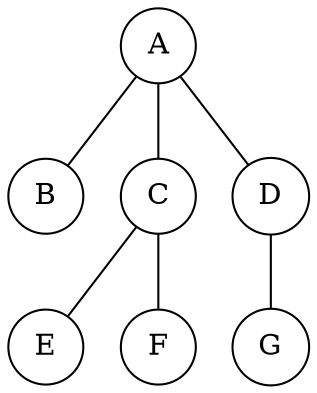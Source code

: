 graph arvore_b {
	node [shape=circle]
	{
		rank = same;
		B;
		C;
		D;
	}
	{
		rank = same;
		E;
		F;
		G;
	}
	A -- B
	A -- C
	A -- D
	B -- C [style=invisible]
	C -- E
	C -- D [style=invisible]
	C -- F
	D -- G
	E -- F [style=invisible]
}

